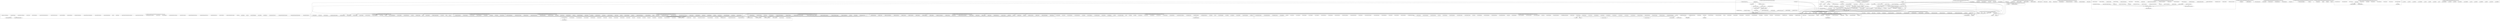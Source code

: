 digraph callgraph {
"ADC_AnalogWatchdogCmd" [];
"ADC_AnalogWatchdogSingleChannelConfig" [];
"ADC_AnalogWatchdogThresholdsConfig" [];
"ADC_AutoInjectedConvCmd" [];
"ADC_BufferCmd" [];
"ADC_ClearFlag" [];
"ADC_ClearITPendingBit" [];
"ADC_Cmd" [];
"ADC_DMACmd" [];
"ADC_DeInit" [];
"ADC_DiscModeChannelCountConfig" [];
"ADC_DiscModeCmd" [];
"ADC_ExternalTrigConvCmd" [];
"ADC_ExternalTrigInjectedConvCmd" [];
"ADC_ExternalTrigInjectedConvConfig" [];
"ADC_GetCalibrationStatus" [];
"ADC_GetConversionValue" [];
"ADC_GetDualModeConversionValue" [];
"ADC_GetFlagStatus" [];
"ADC_GetITStatus" [];
"ADC_GetInjectedConversionValue" [];
"ADC_GetResetCalibrationStatus" [];
"ADC_GetSoftwareStartConvStatus" [];
"ADC_GetSoftwareStartInjectedConvCmdStatus" [];
"ADC_ITConfig" [];
"ADC_Init" [];
"ADC_InjectedChannelConfig" [];
"ADC_InjectedDiscModeCmd" [];
"ADC_InjectedSequencerLengthConfig" [];
"ADC_RegularChannelConfig" [];
"ADC_ResetCalibration" [];
"ADC_SetInjectedOffset" [];
"ADC_SoftwareStartConvCmd" [];
"ADC_SoftwareStartInjectedConvCmd" [];
"ADC_StartCalibration" [];
"ADC_StructInit" [];
"ADC_TempSensorVrefintCmd" [];
"BKP_ClearFlag" [];
"BKP_ClearITPendingBit" [];
"BKP_DeInit" [];
"BKP_GetFlagStatus" [];
"BKP_GetITStatus" [];
"BKP_ITConfig" [];
"BKP_RTCOutputConfig" [];
"BKP_ReadBackupRegister" [];
"BKP_SetRTCCalibrationValue" [];
"BKP_TamperPinCmd" [];
"BKP_TamperPinLevelConfig" [];
"BKP_WriteBackupRegister" [];
"CAN_CancelTransmit" [];
"CAN_ClearFlag" [];
"CAN_ClearITPendingBit" [];
"CAN_DBGFreeze" [];
"CAN_DeInit" [];
"CAN_FIFORelease" [];
"CAN_FilterInit" [];
"CAN_GetFlagStatus" [];
"CAN_GetITStatus" [];
"CAN_GetLSBTransmitErrorCounter" [];
"CAN_GetLastErrorCode" [];
"CAN_GetReceiveErrorCounter" [];
"CAN_ITConfig" [];
"CAN_Init" [];
"CAN_MessagePending" [];
"CAN_OperatingModeRequest" [];
"CAN_Receive" [];
"CAN_SlaveStartBank" [];
"CAN_Sleep" [];
"CAN_StructInit" [];
"CAN_TTComModeCmd" [];
"CAN_Transmit" [];
"CAN_TransmitStatus" [];
"CAN_WakeUp" [];
"CRC_CalcBlockCRC" [];
"CRC_CalcCRC" [];
"CRC_GetCRC" [];
"CRC_GetIDRegister" [];
"CRC_ResetDR" [];
"CRC_SetIDRegister" [];
"Color_Interpolate" [];
"DBGMCU_Config" [];
"DBGMCU_GetCHIPID" [];
"DBGMCU_GetDEVID" [];
"DBGMCU_GetREVID" [];
"DMA_ClearFlag" [];
"DMA_ClearITPendingBit" [];
"DMA_Cmd" [];
"DMA_DeInit" [];
"DMA_GetCurrDataCounter" [];
"DMA_GetFlagStatus" [];
"DMA_GetITStatus" [];
"DMA_ITConfig" [];
"DMA_Init" [];
"DMA_SetCurrDataCounter" [];
"DMA_StructInit" [];
"Delay_Init" [];
"Delay_Ms" [];
"Delay_Us" [];
"DrawGradientBackground" [];
"DrawHeart" [];
"DrawScenery" [];
"DrawSportsCarFullScreen" [];
"DrawStar" [];
"DrawStarfield" [];
"Draw_Gradient" [];
"Draw_Solid_Heart" [];
"EXTI_ClearFlag" [];
"EXTI_ClearITPendingBit" [];
"EXTI_DeInit" [];
"EXTI_GenerateSWInterrupt" [];
"EXTI_GetFlagStatus" [];
"EXTI_GetITStatus" [];
"EXTI_Init" [];
"EXTI_StructInit" [];
"FLASH_Access_Clock_Cfg" [];
"FLASH_ClearFlag" [];
"FLASH_EnableWriteProtection" [];
"FLASH_Enhance_Mode" [];
"FLASH_EraseAllBank1Pages" [];
"FLASH_EraseAllPages" [];
"FLASH_EraseBlock_32K_Fast" [];
"FLASH_EraseOptionBytes" [];
"FLASH_ErasePage" [];
"FLASH_ErasePage_Fast" [];
"FLASH_GetBank1Status" [];
"FLASH_GetFlagStatus" [];
"FLASH_GetMACAddress" [];
"FLASH_GetReadOutProtectionStatus" [];
"FLASH_GetStatus" [];
"FLASH_GetUserOptionByte" [];
"FLASH_GetWriteProtectionOptionByte" [];
"FLASH_ITConfig" [];
"FLASH_Lock" [];
"FLASH_LockBank1" [];
"FLASH_Lock_Fast" [];
"FLASH_ProgramHalfWord" [];
"FLASH_ProgramOptionByteData" [];
"FLASH_ProgramPage_Fast" [];
"FLASH_ProgramWord" [];
"FLASH_ROM_ERASE" [];
"FLASH_ROM_WRITE" [];
"FLASH_ReadOutProtection" [];
"FLASH_Unlock" [];
"FLASH_UnlockBank1" [];
"FLASH_Unlock_Fast" [];
"FLASH_UserOptionByteConfig" [];
"FLASH_WaitForLastBank1Operation" [];
"FLASH_WaitForLastOperation" [];
"FLASH_readWrite" [];
"GPIO_AFIODeInit" [];
"GPIO_DeInit" [];
"GPIO_ETH_MediaInterfaceConfig" [];
"GPIO_EXTILineConfig" [];
"GPIO_EventOutputCmd" [];
"GPIO_EventOutputConfig" [];
"GPIO_IPD_Unused" [];
"GPIO_Init" [];
"GPIO_PinLockConfig" [];
"GPIO_PinRemapConfig" [];
"GPIO_ReadInputData" [];
"GPIO_ReadInputDataBit" [];
"GPIO_ReadOutputData" [];
"GPIO_ReadOutputDataBit" [];
"GPIO_ResetBits" [];
"GPIO_SetBits" [];
"GPIO_StructInit" [];
"GPIO_Write" [];
"GPIO_WriteBit" [];
"GetStarColor" [];
"Get_CalibrationValue" [];
"HardFault_Handler" [];
"I2C_ARPCmd" [];
"I2C_AcknowledgeConfig" [];
"I2C_CalculatePEC" [];
"I2C_CheckEvent" [];
"I2C_ClearFlag" [];
"I2C_ClearITPendingBit" [];
"I2C_Cmd" [];
"I2C_DMACmd" [];
"I2C_DMALastTransferCmd" [];
"I2C_DeInit" [];
"I2C_DualAddressCmd" [];
"I2C_FastModeDutyCycleConfig" [];
"I2C_GeneralCallCmd" [];
"I2C_GenerateSTART" [];
"I2C_GenerateSTOP" [];
"I2C_GetFlagStatus" [];
"I2C_GetITStatus" [];
"I2C_GetLastEvent" [];
"I2C_GetPEC" [];
"I2C_ITConfig" [];
"I2C_Init" [];
"I2C_NACKPositionConfig" [];
"I2C_OwnAddress2Config" [];
"I2C_PECPositionConfig" [];
"I2C_ReadRegister" [];
"I2C_ReceiveData" [];
"I2C_SMBusAlertConfig" [];
"I2C_Send7bitAddress" [];
"I2C_SendData" [];
"I2C_SoftwareResetCmd" [];
"I2C_StretchClockCmd" [];
"I2C_StructInit" [];
"I2C_TransmitPEC" [];
"I2S_Cmd" [];
"I2S_Init" [];
"I2S_StructInit" [];
"IWDG_Enable" [];
"IWDG_GetFlagStatus" [];
"IWDG_ReloadCounter" [];
"IWDG_SetPrescaler" [];
"IWDG_SetReload" [];
"IWDG_WriteAccessCmd" [];
"LCD_1IN47_Clear" [];
"LCD_1IN47_Display" [];
"LCD_1IN47_DisplayWindows" [];
"LCD_1IN47_DrawPoint" [];
"LCD_1IN47_Init" [];
"LCD_1IN47_SendCommand" [];
"LCD_1IN47_SendData_16Bit" [];
"LCD_1IN47_SendData_8Bit" [];
"LCD_1IN47_SetWindows" [];
"LCD_Clear" [];
"LCD_DrawBitmap" [];
"LCD_DrawBitmapScaled" [];
"LCD_DrawCircle" [];
"LCD_DrawLine" [];
"LCD_DrawPixel" [];
"LCD_DrawPoint" [];
"LCD_DrawRect" [];
"LCD_Fill" [];
"LCD_FillRect" [];
"LCD_GPIOInit" [];
"LCD_Init" [];
"LCD_RESET" [];
"LCD_SetWindow" [];
"LCD_SetWindows" [];
"LCD_WR_DATA" [];
"LCD_WR_REG" [];
"LCD_direction" [];
"LCD_direction.part.1" [];
"LCD_drawImageWithSize" [];
"Lcd_WriteData_16Bit" [];
"NMI_Handler" [];
"NVIC_Init" [];
"NVIC_PriorityGroupConfig" [];
"OPA_Cmd" [];
"OPA_DeInit" [];
"OPA_Init" [];
"OPA_StructInit" [];
"PWR_BackupAccessCmd" [];
"PWR_ClearFlag" [];
"PWR_DeInit" [];
"PWR_EnterSTANDBYMode" [];
"PWR_EnterSTANDBYMode_RAM" [];
"PWR_EnterSTANDBYMode_RAM_LV" [];
"PWR_EnterSTANDBYMode_RAM_LV_VBAT_EN" [];
"PWR_EnterSTANDBYMode_RAM_VBAT_EN" [];
"PWR_EnterSTOPMode" [];
"PWR_EnterSTOPMode_RAM_LV" [];
"PWR_GetFlagStatus" [];
"PWR_PVDCmd" [];
"PWR_PVDLevelConfig" [];
"PWR_WakeUpPinCmd" [];
"RCC_ADCCLKADJcmd" [];
"RCC_ADCCLKConfig" [];
"RCC_AHBPeriphClockCmd" [];
"RCC_APB1PeriphClockCmd" [];
"RCC_APB1PeriphResetCmd" [];
"RCC_APB2PeriphClockCmd" [];
"RCC_APB2PeriphResetCmd" [];
"RCC_AdjustHSICalibrationValue" [];
"RCC_BackupResetCmd" [];
"RCC_ClearFlag" [];
"RCC_ClearITPendingBit" [];
"RCC_ClockSecuritySystemCmd" [];
"RCC_DeInit" [];
"RCC_ETHDIVConfig" [];
"RCC_GetClocksFreq" [];
"RCC_GetFlagStatus" [];
"RCC_GetITStatus" [];
"RCC_GetSYSCLKSource" [];
"RCC_HCLKConfig" [];
"RCC_HSEConfig" [];
"RCC_HSICmd" [];
"RCC_ITConfig" [];
"RCC_LSEConfig" [];
"RCC_LSICmd" [];
"RCC_MCOConfig" [];
"RCC_PCLK1Config" [];
"RCC_PCLK2Config" [];
"RCC_PLLCmd" [];
"RCC_PLLConfig" [];
"RCC_RTCCLKCmd" [];
"RCC_RTCCLKConfig" [];
"RCC_SYSCLKConfig" [];
"RCC_USB5PRE_JUDGE" [];
"RCC_USBCLKConfig" [];
"RCC_WaitForHSEStartUp" [];
"ROM_ERASE" [];
"RTC_ClearFlag" [];
"RTC_ClearITPendingBit" [];
"RTC_EnterConfigMode" [];
"RTC_ExitConfigMode" [];
"RTC_GetCounter" [];
"RTC_GetDivider" [];
"RTC_GetFlagStatus" [];
"RTC_GetITStatus" [];
"RTC_ITConfig" [];
"RTC_SetAlarm" [];
"RTC_SetCounter" [];
"RTC_SetPrescaler" [];
"RTC_WaitForLastTask" [];
"RTC_WaitForSynchro" [];
"SDI_Printf_Enable" [];
"SPI1_Init" [];
"SPI1_Read_DMA" [];
"SPI1_Read_DMA_Init" [];
"SPI1_Write" [];
"SPI2_DMA_Init" [];
"SPI2_Init" [];
"SPI2_Write" [];
"SPI2_Write_DMA" [];
"SPI_BiDirectionalLineConfig" [];
"SPI_CalculateCRC" [];
"SPI_Cmd" [];
"SPI_DataSizeConfig" [];
"SPI_FLASH_Init" [];
"SPI_FLASH_Write_Disable" [];
"SPI_FLASH_Write_Enable" [];
"SPI_FLASH_Write_SR" [];
"SPI_Flash_Erase_Chip" [];
"SPI_Flash_Erase_Sector" [];
"SPI_Flash_PowerDown" [];
"SPI_Flash_Read" [];
"SPI_Flash_ReadID" [];
"SPI_Flash_ReadJedecDeviceID" [];
"SPI_Flash_ReadSR" [];
"SPI_Flash_Read_dma_end" [];
"SPI_Flash_Read_dma_start" [];
"SPI_Flash_WAKEUP" [];
"SPI_Flash_Wait_Busy" [];
"SPI_Flash_Write" [];
"SPI_Flash_Write_NoCheck" [];
"SPI_Flash_Write_Page" [];
"SPI_GetCRC" [];
"SPI_GetCRCPolynomial" [];
"SPI_I2S_ClearFlag" [];
"SPI_I2S_ClearITPendingBit" [];
"SPI_I2S_DMACmd" [];
"SPI_I2S_DeInit" [];
"SPI_I2S_GetFlagStatus" [];
"SPI_I2S_GetITStatus" [];
"SPI_I2S_ITConfig" [];
"SPI_I2S_ReceiveData" [];
"SPI_I2S_SendData" [];
"SPI_Init" [];
"SPI_NSSInternalSoftwareConfig" [];
"SPI_SSOutputCmd" [];
"SPI_StructInit" [];
"SPI_TransmitCRC" [];
"Set_Draw_Window" [];
"Stars_Init" [];
"Stars_Update" [];
"SystemCoreClockUpdate" [];
"SystemInit" [];
"TI1_Config" [];
"TI2_Config" [];
"TIM_ARRPreloadConfig" [];
"TIM_BDTRConfig" [];
"TIM_BDTRStructInit" [];
"TIM_CCPreloadControl" [];
"TIM_CCxCmd" [];
"TIM_CCxNCmd" [];
"TIM_ClearFlag" [];
"TIM_ClearITPendingBit" [];
"TIM_ClearOC1Ref" [];
"TIM_ClearOC2Ref" [];
"TIM_ClearOC3Ref" [];
"TIM_ClearOC4Ref" [];
"TIM_Cmd" [];
"TIM_CounterModeConfig" [];
"TIM_CtrlPWMOutputs" [];
"TIM_DMACmd" [];
"TIM_DMAConfig" [];
"TIM_DeInit" [];
"TIM_ETRClockMode1Config" [];
"TIM_ETRClockMode2Config" [];
"TIM_ETRConfig" [];
"TIM_EncoderInterfaceConfig" [];
"TIM_ForcedOC1Config" [];
"TIM_ForcedOC2Config" [];
"TIM_ForcedOC3Config" [];
"TIM_ForcedOC4Config" [];
"TIM_GenerateEvent" [];
"TIM_GetCapture1" [];
"TIM_GetCapture2" [];
"TIM_GetCapture3" [];
"TIM_GetCapture4" [];
"TIM_GetCounter" [];
"TIM_GetFlagStatus" [];
"TIM_GetITStatus" [];
"TIM_GetPrescaler" [];
"TIM_ICInit" [];
"TIM_ICStructInit" [];
"TIM_ITConfig" [];
"TIM_ITRxExternalClockConfig" [];
"TIM_InternalClockConfig" [];
"TIM_OC1FastConfig" [];
"TIM_OC1Init" [];
"TIM_OC1NPolarityConfig" [];
"TIM_OC1PolarityConfig" [];
"TIM_OC1PreloadConfig" [];
"TIM_OC2FastConfig" [];
"TIM_OC2Init" [];
"TIM_OC2NPolarityConfig" [];
"TIM_OC2PolarityConfig" [];
"TIM_OC2PreloadConfig" [];
"TIM_OC3FastConfig" [];
"TIM_OC3Init" [];
"TIM_OC3NPolarityConfig" [];
"TIM_OC3PolarityConfig" [];
"TIM_OC3PreloadConfig" [];
"TIM_OC4FastConfig" [];
"TIM_OC4Init" [];
"TIM_OC4PolarityConfig" [];
"TIM_OC4PreloadConfig" [];
"TIM_OCStructInit" [];
"TIM_PWMIConfig" [];
"TIM_PrescalerConfig" [];
"TIM_SelectCCDMA" [];
"TIM_SelectCOM" [];
"TIM_SelectHallSensor" [];
"TIM_SelectInputTrigger" [];
"TIM_SelectMasterSlaveMode" [];
"TIM_SelectOCxM" [];
"TIM_SelectOnePulseMode" [];
"TIM_SelectOutputTrigger" [];
"TIM_SelectSlaveMode" [];
"TIM_SetAutoreload" [];
"TIM_SetClockDivision" [];
"TIM_SetCompare1" [];
"TIM_SetCompare2" [];
"TIM_SetCompare3" [];
"TIM_SetCompare4" [];
"TIM_SetCounter" [];
"TIM_SetIC1Prescaler" [];
"TIM_SetIC2Prescaler" [];
"TIM_SetIC3Prescaler" [];
"TIM_SetIC4Prescaler" [];
"TIM_TIxExternalClockConfig" [];
"TIM_TimeBaseInit" [];
"TIM_TimeBaseStructInit" [];
"TIM_UpdateDisableConfig" [];
"TIM_UpdateRequestConfig" [];
"TempSensor_Volt_To_Temper" [];
"Test_SolidColor" [];
"USART_ClearFlag" [];
"USART_ClearITPendingBit" [];
"USART_ClockInit" [];
"USART_ClockStructInit" [];
"USART_Cmd" [];
"USART_DMACmd" [];
"USART_DeInit" [];
"USART_GetFlagStatus" [];
"USART_GetITStatus" [];
"USART_HalfDuplexCmd" [];
"USART_ITConfig" [];
"USART_Init" [];
"USART_IrDACmd" [];
"USART_IrDAConfig" [];
"USART_LINBreakDetectLengthConfig" [];
"USART_LINCmd" [];
"USART_Printf_Init" [];
"USART_ReceiveData" [];
"USART_ReceiverWakeUpCmd" [];
"USART_SendBreak" [];
"USART_SendData" [];
"USART_SetAddress" [];
"USART_SetGuardTime" [];
"USART_SetPrescaler" [];
"USART_SmartCardCmd" [];
"USART_SmartCardNACKCmd" [];
"USART_StructInit" [];
"USART_WakeUpConfig" [];
"WWDG_ClearFlag" [];
"WWDG_DeInit" [];
"WWDG_Enable" [];
"WWDG_EnableIT" [];
"WWDG_GetFlagStatus" [];
"WWDG_SetCounter" [];
"WWDG_SetPrescaler" [];
"WWDG_SetWindowValue" [];
"Write" [];
"Write_Color" [];
"Write_Command" [];
"Write_Data" [];
"__get_DEBUG_CR" [];
"__get_MARCHID" [];
"__get_MCAUSE" [];
"__get_MEPC" [];
"__get_MHARTID" [];
"__get_MIMPID" [];
"__get_MISA" [];
"__get_MSCRATCH" [];
"__get_MSTATUS" [];
"__get_MTVAL" [];
"__get_MTVEC" [];
"__get_MVENDORID" [];
"__get_SP" [];
"__set_DEBUG_CR" [];
"__set_MCAUSE" [];
"__set_MEPC" [];
"__set_MISA" [];
"__set_MSCRATCH" [];
"__set_MSTATUS" [];
"__set_MTVAL" [];
"__set_MTVEC" [];
"_sbrk" [];
"_write" [];
"main" [];
"my_pow_basic" [];
"ADC_DeInit" -> "RCC_APB2PeriphResetCmd" [style=solid];
"BKP_DeInit" -> "RCC_BackupResetCmd" [style=solid];
"CAN_DeInit" -> "RCC_APB1PeriphResetCmd" [style=solid];
"DMA_GetITStatus" -> "DMA_GetFlagStatus" [style=solid];
"DrawGradientBackground" -> "LCD_Fill" [style=solid];
"DrawHeart" -> "Delay_Ms" [style=solid];
"DrawHeart" -> "LCD_1IN47_Clear" [style=solid];
"DrawHeart" -> "LCD_1IN47_DrawPoint" [style=solid];
"DrawScenery" -> "LCD_DrawCircle" [style=solid];
"DrawScenery" -> "LCD_DrawLine" [style=solid];
"DrawScenery" -> "LCD_Fill" [style=solid];
"DrawSportsCarFullScreen" -> "LCD_DrawBitmapScaled" [style=solid];
"DrawSportsCarFullScreen" -> "LCD_Fill" [style=solid];
"DrawStar" -> "GetStarColor" [style=solid];
"DrawStar" -> "LCD_DrawPixel" [style=solid];
"DrawStarfield" -> "Delay_Ms" [style=solid];
"DrawStarfield" -> "DrawGradientBackground" [style=solid];
"DrawStarfield" -> "DrawStar" [style=solid];
"DrawStarfield" -> "Stars_Init" [style=solid];
"DrawStarfield" -> "Stars_Update" [style=solid];
"Draw_Gradient" -> "Color_Interpolate" [style=solid];
"Draw_Gradient" -> "LCD_SetWindows" [style=solid];
"Draw_Gradient" -> "LCD_WR_DATA" [style=solid];
"Draw_Solid_Heart" -> "Color_Interpolate" [style=solid];
"Draw_Solid_Heart" -> "LCD_1IN47_SendData_16Bit" [style=solid];
"Draw_Solid_Heart" -> "LCD_1IN47_SetWindows" [style=solid];
"FLASH_EnableWriteProtection" -> "FLASH_WaitForLastOperation" [style=solid];
"FLASH_EraseAllBank1Pages" -> "FLASH_EraseAllPages" [style=solid];
"FLASH_EraseAllPages" -> "FLASH_WaitForLastOperation" [style=solid];
"FLASH_EraseOptionBytes" -> "FLASH_GetReadOutProtectionStatus" [style=solid];
"FLASH_EraseOptionBytes" -> "FLASH_WaitForLastOperation" [style=solid];
"FLASH_ErasePage" -> "FLASH_WaitForLastOperation" [style=solid];
"FLASH_LockBank1" -> "FLASH_Lock" [style=solid];
"FLASH_ProgramHalfWord" -> "FLASH_WaitForLastOperation" [style=solid];
"FLASH_ProgramOptionByteData" -> "FLASH_WaitForLastOperation" [style=solid];
"FLASH_ProgramWord" -> "FLASH_WaitForLastOperation" [style=solid];
"FLASH_ROM_ERASE" -> "ROM_ERASE" [style=solid];
"FLASH_ReadOutProtection" -> "FLASH_WaitForLastOperation" [style=solid];
"FLASH_UnlockBank1" -> "FLASH_Unlock" [style=solid];
"FLASH_UserOptionByteConfig" -> "FLASH_WaitForLastOperation" [style=solid];
"FLASH_WaitForLastBank1Operation" -> "FLASH_WaitForLastOperation" [style=solid];
"FLASH_WaitForLastOperation" -> "FLASH_GetBank1Status" [style=solid];
"FLASH_readWrite" -> "SPI_I2S_GetFlagStatus" [style=solid];
"FLASH_readWrite" -> "SPI_I2S_ReceiveData" [style=solid];
"FLASH_readWrite" -> "SPI_I2S_SendData" [style=solid];
"GPIO_AFIODeInit" -> "RCC_APB2PeriphResetCmd" [style=solid];
"GPIO_DeInit" -> "RCC_APB2PeriphResetCmd" [style=solid];
"GPIO_IPD_Unused" -> "GPIO_Init" [style=solid];
"GPIO_IPD_Unused" -> "GPIO_PinRemapConfig" [style=solid];
"GPIO_IPD_Unused" -> "RCC_APB2PeriphClockCmd" [style=solid];
"Get_CalibrationValue" -> "ADC_GetCalibrationStatus" [style=solid];
"Get_CalibrationValue" -> "ADC_GetResetCalibrationStatus" [style=solid];
"I2C_DeInit" -> "RCC_APB1PeriphResetCmd" [style=solid];
"I2C_Init" -> "RCC_GetClocksFreq" [style=solid];
"I2C_PECPositionConfig" -> "I2C_NACKPositionConfig" [style=solid];
"I2S_Init" -> "RCC_GetClocksFreq" [style=solid];
"LCD_1IN47_Clear" -> "LCD_1IN47_SetWindows" [style=solid];
"LCD_1IN47_Clear" -> "SPI1_Write" [style=solid];
"LCD_1IN47_Display" -> "LCD_1IN47_SetWindows" [style=solid];
"LCD_1IN47_Display" -> "SPI1_Write" [style=solid];
"LCD_1IN47_DisplayWindows" -> "LCD_1IN47_SetWindows" [style=solid];
"LCD_1IN47_DisplayWindows" -> "SPI1_Write" [style=solid];
"LCD_1IN47_DrawPoint" -> "LCD_1IN47_SendData_16Bit" [style=solid];
"LCD_1IN47_DrawPoint" -> "LCD_1IN47_SetWindows" [style=solid];
"LCD_1IN47_Init" -> "Delay_Ms" [style=solid];
"LCD_1IN47_Init" -> "LCD_1IN47_SendCommand" [style=solid];
"LCD_1IN47_Init" -> "LCD_1IN47_SendData_8Bit" [style=solid];
"LCD_1IN47_Init" -> "LCD_GPIOInit" [style=solid];
"LCD_1IN47_Init" -> "SPI1_Init" [style=solid];
"LCD_1IN47_SendCommand" -> "SPI1_Write" [style=solid];
"LCD_1IN47_SendData_16Bit" -> "SPI1_Write" [style=solid];
"LCD_1IN47_SendData_8Bit" -> "SPI1_Write" [style=solid];
"LCD_1IN47_SetWindows" -> "LCD_1IN47_SendCommand" [style=solid];
"LCD_1IN47_SetWindows" -> "LCD_1IN47_SendData_8Bit" [style=solid];
"LCD_Clear" -> "LCD_SetWindows" [style=solid];
"LCD_Clear" -> "Lcd_WriteData_16Bit" [style=solid];
"LCD_DrawBitmap" -> "LCD_DrawPoint" [style=solid];
"LCD_DrawBitmapScaled" -> "LCD_DrawPoint" [style=solid];
"LCD_DrawCircle" -> "LCD_DrawPoint" [style=solid];
"LCD_DrawLine" -> "LCD_DrawPoint" [style=solid];
"LCD_DrawPixel" -> "LCD_SetWindows" [style=solid];
"LCD_DrawPixel" -> "LCD_WR_DATA" [style=solid];
"LCD_DrawPoint" -> "LCD_SetWindows" [style=solid];
"LCD_DrawPoint" -> "LCD_WR_DATA" [style=solid];
"LCD_DrawRect" -> "LCD_DrawLine" [style=solid];
"LCD_Fill" -> "LCD_SetWindows" [style=solid];
"LCD_Fill" -> "LCD_WR_DATA" [style=solid];
"LCD_FillRect" -> "LCD_Fill" [style=solid];
"LCD_GPIOInit" -> "GPIO_Init" [style=solid];
"LCD_GPIOInit" -> "RCC_APB2PeriphClockCmd" [style=solid];
"LCD_Init" -> "Delay_Ms" [style=solid];
"LCD_Init" -> "LCD_GPIOInit" [style=solid];
"LCD_Init" -> "LCD_RESET" [style=solid];
"LCD_Init" -> "LCD_WR_DATA" [style=solid];
"LCD_Init" -> "LCD_WR_REG" [style=solid];
"LCD_Init" -> "LCD_direction.part.1" [style=solid];
"LCD_Init" -> "SPI1_Init" [style=solid];
"LCD_RESET" -> "Delay_Ms" [style=solid];
"LCD_SetWindow" -> "LCD_SetWindows" [style=solid];
"LCD_SetWindows" -> "LCD_WR_DATA" [style=solid];
"LCD_SetWindows" -> "LCD_WR_REG" [style=solid];
"LCD_WR_DATA" -> "SPI1_Write" [style=solid];
"LCD_WR_REG" -> "SPI1_Write" [style=solid];
"LCD_direction" -> "LCD_WR_DATA" [style=solid];
"LCD_direction" -> "LCD_WR_REG" [style=solid];
"LCD_direction" -> "LCD_direction.part.1" [style=solid];
"LCD_direction.part.1" -> "LCD_WR_DATA" [style=solid];
"LCD_direction.part.1" -> "LCD_WR_REG" [style=solid];
"LCD_drawImageWithSize" -> "LCD_WR_DATA" [style=solid];
"LCD_drawImageWithSize" -> "LCD_WR_REG" [style=solid];
"LCD_drawImageWithSize" -> "SPI1_Read_DMA" [style=solid];
"LCD_drawImageWithSize" -> "SPI2_Write_DMA" [style=solid];
"LCD_drawImageWithSize" -> "SPI_Flash_Read_dma_end" [style=solid];
"LCD_drawImageWithSize" -> "SPI_Flash_Read_dma_start" [style=solid];
"LCD_drawImageWithSize" -> "SPI_I2S_GetFlagStatus" [style=solid];
"Lcd_WriteData_16Bit" -> "Delay_Ms" [style=solid];
"Lcd_WriteData_16Bit" -> "SPI1_Write" [style=solid];
"PWR_DeInit" -> "RCC_APB1PeriphResetCmd" [style=solid];
"RCC_WaitForHSEStartUp" -> "RCC_GetFlagStatus" [style=solid];
"RTC_ClearITPendingBit" -> "RTC_ClearFlag" [style=solid];
"RTC_SetAlarm" -> "RTC_EnterConfigMode" [style=solid];
"RTC_SetAlarm" -> "RTC_ExitConfigMode" [style=solid];
"RTC_SetCounter" -> "RTC_EnterConfigMode" [style=solid];
"RTC_SetCounter" -> "RTC_ExitConfigMode" [style=solid];
"RTC_SetPrescaler" -> "RTC_EnterConfigMode" [style=solid];
"RTC_SetPrescaler" -> "RTC_ExitConfigMode" [style=solid];
"SDI_Printf_Enable" -> "Delay_Init" [style=solid];
"SDI_Printf_Enable" -> "Delay_Ms" [style=solid];
"SPI1_Init" -> "GPIO_Init" [style=solid];
"SPI1_Init" -> "RCC_APB2PeriphClockCmd" [style=solid];
"SPI1_Init" -> "SPI_Cmd" [style=solid];
"SPI1_Init" -> "SPI_Init" [style=solid];
"SPI1_Read_DMA" -> "DMA_ClearFlag" [style=solid];
"SPI1_Read_DMA" -> "DMA_Cmd" [style=solid];
"SPI1_Read_DMA" -> "SPI_I2S_GetFlagStatus" [style=solid];
"SPI1_Read_DMA_Init" -> "DMA_DeInit" [style=solid];
"SPI1_Read_DMA_Init" -> "DMA_Init" [style=solid];
"SPI1_Read_DMA_Init" -> "RCC_AHBPeriphClockCmd" [style=solid];
"SPI1_Write" -> "SPI_I2S_GetFlagStatus" [style=solid];
"SPI1_Write" -> "SPI_I2S_SendData" [style=solid];
"SPI2_DMA_Init" -> "DMA_DeInit" [style=solid];
"SPI2_DMA_Init" -> "DMA_Init" [style=solid];
"SPI2_DMA_Init" -> "RCC_AHBPeriphClockCmd" [style=solid];
"SPI2_DMA_Init" -> "SPI_I2S_DMACmd" [style=solid];
"SPI2_Init" -> "GPIO_Init" [style=solid];
"SPI2_Init" -> "RCC_APB1PeriphClockCmd" [style=solid];
"SPI2_Init" -> "RCC_APB2PeriphClockCmd" [style=solid];
"SPI2_Init" -> "SPI_Cmd" [style=solid];
"SPI2_Init" -> "SPI_Init" [style=solid];
"SPI2_Write" -> "SPI_I2S_GetFlagStatus" [style=solid];
"SPI2_Write" -> "SPI_I2S_SendData" [style=solid];
"SPI2_Write_DMA" -> "DMA_ClearFlag" [style=solid];
"SPI2_Write_DMA" -> "DMA_Cmd" [style=solid];
"SPI2_Write_DMA" -> "SPI_I2S_GetFlagStatus" [style=solid];
"SPI_FLASH_Init" -> "GPIO_Init" [style=solid];
"SPI_FLASH_Init" -> "RCC_APB2PeriphClockCmd" [style=solid];
"SPI_FLASH_Init" -> "SPI1_Init" [style=solid];
"SPI_FLASH_Init" -> "SPI1_Read_DMA_Init" [style=solid];
"SPI_FLASH_Write_Disable" -> "FLASH_readWrite" [style=solid];
"SPI_FLASH_Write_Enable" -> "FLASH_readWrite" [style=solid];
"SPI_FLASH_Write_SR" -> "FLASH_readWrite" [style=solid];
"SPI_Flash_Erase_Chip" -> "FLASH_readWrite" [style=solid];
"SPI_Flash_Erase_Chip" -> "SPI_FLASH_Write_Enable" [style=solid];
"SPI_Flash_Erase_Chip" -> "SPI_Flash_Wait_Busy" [style=solid];
"SPI_Flash_Erase_Sector" -> "FLASH_readWrite" [style=solid];
"SPI_Flash_Erase_Sector" -> "SPI_FLASH_Write_Enable" [style=solid];
"SPI_Flash_Erase_Sector" -> "SPI_Flash_Wait_Busy" [style=solid];
"SPI_Flash_PowerDown" -> "Delay_Us" [style=solid];
"SPI_Flash_PowerDown" -> "FLASH_readWrite" [style=solid];
"SPI_Flash_Read" -> "FLASH_readWrite" [style=solid];
"SPI_Flash_ReadID" -> "FLASH_readWrite" [style=solid];
"SPI_Flash_ReadJedecDeviceID" -> "FLASH_readWrite" [style=solid];
"SPI_Flash_ReadSR" -> "FLASH_readWrite" [style=solid];
"SPI_Flash_Read_dma_end" -> "SPI_I2S_DMACmd" [style=solid];
"SPI_Flash_Read_dma_start" -> "FLASH_readWrite" [style=solid];
"SPI_Flash_Read_dma_start" -> "SPI_I2S_DMACmd" [style=solid];
"SPI_Flash_WAKEUP" -> "Delay_Us" [style=solid];
"SPI_Flash_WAKEUP" -> "FLASH_readWrite" [style=solid];
"SPI_Flash_Wait_Busy" -> "SPI_Flash_ReadSR" [style=solid];
"SPI_Flash_Write" -> "SPI_Flash_Erase_Sector" [style=solid];
"SPI_Flash_Write" -> "SPI_Flash_Read" [style=solid];
"SPI_Flash_Write" -> "SPI_Flash_Write_NoCheck" [style=solid];
"SPI_Flash_Write_NoCheck" -> "SPI_Flash_Write_Page" [style=solid];
"SPI_Flash_Write_Page" -> "FLASH_readWrite" [style=solid];
"SPI_Flash_Write_Page" -> "SPI_FLASH_Write_Enable" [style=solid];
"SPI_Flash_Write_Page" -> "SPI_Flash_Wait_Busy" [style=solid];
"SPI_I2S_DeInit" -> "RCC_APB1PeriphResetCmd" [style=solid];
"SPI_I2S_DeInit" -> "RCC_APB2PeriphResetCmd" [style=solid];
"Set_Draw_Window" -> "LCD_SetWindows" [style=solid];
"TIM_DMACmd" -> "TIM_ITConfig" [style=solid];
"TIM_DeInit" -> "RCC_APB1PeriphResetCmd" [style=solid];
"TIM_DeInit" -> "RCC_APB2PeriphResetCmd" [style=solid];
"TIM_ETRClockMode1Config" -> "TIM_ETRConfig" [style=solid];
"TIM_ETRClockMode2Config" -> "TIM_ETRConfig" [style=solid];
"TIM_ICInit" -> "TI1_Config" [style=solid];
"TIM_ICInit" -> "TI2_Config" [style=solid];
"TIM_ICInit" -> "TIM_SetIC1Prescaler" [style=solid];
"TIM_ICInit" -> "TIM_SetIC2Prescaler" [style=solid];
"TIM_ICInit" -> "TIM_SetIC3Prescaler" [style=solid];
"TIM_ICInit" -> "TIM_SetIC4Prescaler" [style=solid];
"TIM_PWMIConfig" -> "TI1_Config" [style=solid];
"TIM_PWMIConfig" -> "TI2_Config" [style=solid];
"TIM_PWMIConfig" -> "TIM_SetIC1Prescaler" [style=solid];
"TIM_PWMIConfig" -> "TIM_SetIC2Prescaler" [style=solid];
"TIM_TIxExternalClockConfig" -> "TI1_Config" [style=solid];
"TIM_TIxExternalClockConfig" -> "TI2_Config" [style=solid];
"Test_SolidColor" -> "LCD_SetWindows" [style=solid];
"Test_SolidColor" -> "LCD_WR_DATA" [style=solid];
"USART_DeInit" -> "RCC_APB1PeriphResetCmd" [style=solid];
"USART_DeInit" -> "RCC_APB2PeriphResetCmd" [style=solid];
"USART_Init" -> "RCC_GetClocksFreq" [style=solid];
"USART_Printf_Init" -> "GPIO_Init" [style=solid];
"USART_Printf_Init" -> "RCC_APB2PeriphClockCmd" [style=solid];
"USART_Printf_Init" -> "USART_Cmd" [style=solid];
"USART_Printf_Init" -> "USART_Init" [style=solid];
"WWDG_DeInit" -> "RCC_APB1PeriphResetCmd" [style=solid];
"Write" -> "LCD_WR_DATA" [style=solid];
"Write" -> "LCD_WR_REG" [style=solid];
"Write_Color" -> "LCD_WR_DATA" [style=solid];
"Write_Command" -> "LCD_WR_REG" [style=solid];
"Write_Data" -> "LCD_WR_DATA" [style=solid];
"_write" -> "USART_GetFlagStatus" [style=solid];
"_write" -> "USART_SendData" [style=solid];
"main" -> "Delay_Init" [style=solid];
"main" -> "Draw_Solid_Heart" [style=solid];
"main" -> "LCD_1IN47_Clear" [style=solid];
"main" -> "LCD_1IN47_Init" [style=solid];
"main" -> "SystemCoreClockUpdate" [style=solid];
"main" -> "USART_Printf_Init" [style=solid];
subgraph "cluster_c:\Users\DELL\Downloads\CH32V20xEVT\EVT\EXAM\SPI\SPI_LCD\obj/Core/core_riscv.c" {
label="c:\Users\DELL\Downloads\CH32V20xEVT\EVT\EXAM\SPI\SPI_LCD\obj/Core/core_riscv.c"
"__get_MARCHID";
"__get_MCAUSE";
"__get_MEPC";
"__get_MHARTID";
"__get_MIMPID";
"__get_MISA";
"__get_MSCRATCH";
"__get_MSTATUS";
"__get_MTVAL";
"__get_MTVEC";
"__get_MVENDORID";
"__get_SP";
"__set_MCAUSE";
"__set_MEPC";
"__set_MISA";
"__set_MSCRATCH";
"__set_MSTATUS";
"__set_MTVAL";
"__set_MTVEC";
}
subgraph "cluster_c:\Users\DELL\Downloads\CH32V20xEVT\EVT\EXAM\SPI\SPI_LCD\obj/Debug/debug.c" {
label="c:\Users\DELL\Downloads\CH32V20xEVT\EVT\EXAM\SPI\SPI_LCD\obj/Debug/debug.c"
"Delay_Init";
"Delay_Ms";
"Delay_Us";
"SDI_Printf_Enable";
"USART_Printf_Init";
"_sbrk";
"_write";
}
subgraph "cluster_c:\Users\DELL\Downloads\CH32V20xEVT\EVT\EXAM\SPI\SPI_LCD\obj/LCD/flash.c" {
label="c:\Users\DELL\Downloads\CH32V20xEVT\EVT\EXAM\SPI\SPI_LCD\obj/LCD/flash.c"
"FLASH_readWrite";
"SPI_FLASH_Init";
"SPI_FLASH_Write_Disable";
"SPI_FLASH_Write_Enable";
"SPI_FLASH_Write_SR";
"SPI_Flash_Erase_Chip";
"SPI_Flash_Erase_Sector";
"SPI_Flash_PowerDown";
"SPI_Flash_Read";
"SPI_Flash_ReadID";
"SPI_Flash_ReadJedecDeviceID";
"SPI_Flash_ReadSR";
"SPI_Flash_Read_dma_end";
"SPI_Flash_Read_dma_start";
"SPI_Flash_WAKEUP";
"SPI_Flash_Wait_Busy";
"SPI_Flash_Write";
"SPI_Flash_Write_NoCheck";
"SPI_Flash_Write_Page";
}
subgraph "cluster_c:\Users\DELL\Downloads\CH32V20xEVT\EVT\EXAM\SPI\SPI_LCD\obj/LCD/lcd.c" {
label="c:\Users\DELL\Downloads\CH32V20xEVT\EVT\EXAM\SPI\SPI_LCD\obj/LCD/lcd.c"
"Color_Interpolate";
"DrawGradientBackground";
"DrawHeart";
"DrawScenery";
"DrawSportsCarFullScreen";
"DrawStar";
"DrawStarfield";
"Draw_Gradient";
"Draw_Solid_Heart";
"GetStarColor";
"LCD_1IN47_Clear";
"LCD_1IN47_Display";
"LCD_1IN47_DisplayWindows";
"LCD_1IN47_DrawPoint";
"LCD_1IN47_Init";
"LCD_1IN47_SendCommand";
"LCD_1IN47_SendData_16Bit";
"LCD_1IN47_SendData_8Bit";
"LCD_1IN47_SetWindows";
"LCD_Clear";
"LCD_DrawBitmap";
"LCD_DrawBitmapScaled";
"LCD_DrawCircle";
"LCD_DrawLine";
"LCD_DrawPixel";
"LCD_DrawPoint";
"LCD_DrawRect";
"LCD_Fill";
"LCD_FillRect";
"LCD_GPIOInit";
"LCD_Init";
"LCD_RESET";
"LCD_SetWindow";
"LCD_SetWindows";
"LCD_WR_DATA";
"LCD_WR_REG";
"LCD_direction";
"LCD_direction.part.1";
"LCD_drawImageWithSize";
"Lcd_WriteData_16Bit";
"Set_Draw_Window";
"Stars_Init";
"Stars_Update";
"Test_SolidColor";
"Write";
"Write_Color";
"Write_Command";
"Write_Data";
"my_pow_basic";
}
subgraph "cluster_c:\Users\DELL\Downloads\CH32V20xEVT\EVT\EXAM\SPI\SPI_LCD\obj/LCD/spi.c" {
label="c:\Users\DELL\Downloads\CH32V20xEVT\EVT\EXAM\SPI\SPI_LCD\obj/LCD/spi.c"
"SPI1_Init";
"SPI1_Read_DMA";
"SPI1_Read_DMA_Init";
"SPI1_Write";
"SPI2_DMA_Init";
"SPI2_Init";
"SPI2_Write";
"SPI2_Write_DMA";
}
subgraph "cluster_c:\Users\DELL\Downloads\CH32V20xEVT\EVT\EXAM\SPI\SPI_LCD\obj/Peripheral/src/ch32v20x_adc.c" {
label="c:\Users\DELL\Downloads\CH32V20xEVT\EVT\EXAM\SPI\SPI_LCD\obj/Peripheral/src/ch32v20x_adc.c"
"ADC_AnalogWatchdogCmd";
"ADC_AnalogWatchdogSingleChannelConfig";
"ADC_AnalogWatchdogThresholdsConfig";
"ADC_AutoInjectedConvCmd";
"ADC_BufferCmd";
"ADC_ClearFlag";
"ADC_ClearITPendingBit";
"ADC_Cmd";
"ADC_DMACmd";
"ADC_DeInit";
"ADC_DiscModeChannelCountConfig";
"ADC_DiscModeCmd";
"ADC_ExternalTrigConvCmd";
"ADC_ExternalTrigInjectedConvCmd";
"ADC_ExternalTrigInjectedConvConfig";
"ADC_GetCalibrationStatus";
"ADC_GetConversionValue";
"ADC_GetDualModeConversionValue";
"ADC_GetFlagStatus";
"ADC_GetITStatus";
"ADC_GetInjectedConversionValue";
"ADC_GetResetCalibrationStatus";
"ADC_GetSoftwareStartConvStatus";
"ADC_GetSoftwareStartInjectedConvCmdStatus";
"ADC_ITConfig";
"ADC_Init";
"ADC_InjectedChannelConfig";
"ADC_InjectedDiscModeCmd";
"ADC_InjectedSequencerLengthConfig";
"ADC_RegularChannelConfig";
"ADC_ResetCalibration";
"ADC_SetInjectedOffset";
"ADC_SoftwareStartConvCmd";
"ADC_SoftwareStartInjectedConvCmd";
"ADC_StartCalibration";
"ADC_StructInit";
"ADC_TempSensorVrefintCmd";
"Get_CalibrationValue";
"TempSensor_Volt_To_Temper";
}
subgraph "cluster_c:\Users\DELL\Downloads\CH32V20xEVT\EVT\EXAM\SPI\SPI_LCD\obj/Peripheral/src/ch32v20x_bkp.c" {
label="c:\Users\DELL\Downloads\CH32V20xEVT\EVT\EXAM\SPI\SPI_LCD\obj/Peripheral/src/ch32v20x_bkp.c"
"BKP_ClearFlag";
"BKP_ClearITPendingBit";
"BKP_DeInit";
"BKP_GetFlagStatus";
"BKP_GetITStatus";
"BKP_ITConfig";
"BKP_RTCOutputConfig";
"BKP_ReadBackupRegister";
"BKP_SetRTCCalibrationValue";
"BKP_TamperPinCmd";
"BKP_TamperPinLevelConfig";
"BKP_WriteBackupRegister";
}
subgraph "cluster_c:\Users\DELL\Downloads\CH32V20xEVT\EVT\EXAM\SPI\SPI_LCD\obj/Peripheral/src/ch32v20x_can.c" {
label="c:\Users\DELL\Downloads\CH32V20xEVT\EVT\EXAM\SPI\SPI_LCD\obj/Peripheral/src/ch32v20x_can.c"
"CAN_CancelTransmit";
"CAN_ClearFlag";
"CAN_ClearITPendingBit";
"CAN_DBGFreeze";
"CAN_DeInit";
"CAN_FIFORelease";
"CAN_FilterInit";
"CAN_GetFlagStatus";
"CAN_GetITStatus";
"CAN_GetLSBTransmitErrorCounter";
"CAN_GetLastErrorCode";
"CAN_GetReceiveErrorCounter";
"CAN_ITConfig";
"CAN_Init";
"CAN_MessagePending";
"CAN_OperatingModeRequest";
"CAN_Receive";
"CAN_SlaveStartBank";
"CAN_Sleep";
"CAN_StructInit";
"CAN_TTComModeCmd";
"CAN_Transmit";
"CAN_TransmitStatus";
"CAN_WakeUp";
}
subgraph "cluster_c:\Users\DELL\Downloads\CH32V20xEVT\EVT\EXAM\SPI\SPI_LCD\obj/Peripheral/src/ch32v20x_crc.c" {
label="c:\Users\DELL\Downloads\CH32V20xEVT\EVT\EXAM\SPI\SPI_LCD\obj/Peripheral/src/ch32v20x_crc.c"
"CRC_CalcBlockCRC";
"CRC_CalcCRC";
"CRC_GetCRC";
"CRC_GetIDRegister";
"CRC_ResetDR";
"CRC_SetIDRegister";
}
subgraph "cluster_c:\Users\DELL\Downloads\CH32V20xEVT\EVT\EXAM\SPI\SPI_LCD\obj/Peripheral/src/ch32v20x_dbgmcu.c" {
label="c:\Users\DELL\Downloads\CH32V20xEVT\EVT\EXAM\SPI\SPI_LCD\obj/Peripheral/src/ch32v20x_dbgmcu.c"
"DBGMCU_Config";
"DBGMCU_GetCHIPID";
"DBGMCU_GetDEVID";
"DBGMCU_GetREVID";
"__get_DEBUG_CR";
"__set_DEBUG_CR";
}
subgraph "cluster_c:\Users\DELL\Downloads\CH32V20xEVT\EVT\EXAM\SPI\SPI_LCD\obj/Peripheral/src/ch32v20x_dma.c" {
label="c:\Users\DELL\Downloads\CH32V20xEVT\EVT\EXAM\SPI\SPI_LCD\obj/Peripheral/src/ch32v20x_dma.c"
"DMA_ClearFlag";
"DMA_ClearITPendingBit";
"DMA_Cmd";
"DMA_DeInit";
"DMA_GetCurrDataCounter";
"DMA_GetFlagStatus";
"DMA_GetITStatus";
"DMA_ITConfig";
"DMA_Init";
"DMA_SetCurrDataCounter";
"DMA_StructInit";
}
subgraph "cluster_c:\Users\DELL\Downloads\CH32V20xEVT\EVT\EXAM\SPI\SPI_LCD\obj/Peripheral/src/ch32v20x_exti.c" {
label="c:\Users\DELL\Downloads\CH32V20xEVT\EVT\EXAM\SPI\SPI_LCD\obj/Peripheral/src/ch32v20x_exti.c"
"EXTI_ClearFlag";
"EXTI_ClearITPendingBit";
"EXTI_DeInit";
"EXTI_GenerateSWInterrupt";
"EXTI_GetFlagStatus";
"EXTI_GetITStatus";
"EXTI_Init";
"EXTI_StructInit";
}
subgraph "cluster_c:\Users\DELL\Downloads\CH32V20xEVT\EVT\EXAM\SPI\SPI_LCD\obj/Peripheral/src/ch32v20x_flash.c" {
label="c:\Users\DELL\Downloads\CH32V20xEVT\EVT\EXAM\SPI\SPI_LCD\obj/Peripheral/src/ch32v20x_flash.c"
"FLASH_Access_Clock_Cfg";
"FLASH_ClearFlag";
"FLASH_EnableWriteProtection";
"FLASH_Enhance_Mode";
"FLASH_EraseAllBank1Pages";
"FLASH_EraseAllPages";
"FLASH_EraseBlock_32K_Fast";
"FLASH_EraseOptionBytes";
"FLASH_ErasePage";
"FLASH_ErasePage_Fast";
"FLASH_GetBank1Status";
"FLASH_GetFlagStatus";
"FLASH_GetMACAddress";
"FLASH_GetReadOutProtectionStatus";
"FLASH_GetStatus";
"FLASH_GetUserOptionByte";
"FLASH_GetWriteProtectionOptionByte";
"FLASH_ITConfig";
"FLASH_Lock";
"FLASH_LockBank1";
"FLASH_Lock_Fast";
"FLASH_ProgramHalfWord";
"FLASH_ProgramOptionByteData";
"FLASH_ProgramPage_Fast";
"FLASH_ProgramWord";
"FLASH_ROM_ERASE";
"FLASH_ROM_WRITE";
"FLASH_ReadOutProtection";
"FLASH_Unlock";
"FLASH_UnlockBank1";
"FLASH_Unlock_Fast";
"FLASH_UserOptionByteConfig";
"FLASH_WaitForLastBank1Operation";
"FLASH_WaitForLastOperation";
"ROM_ERASE";
}
subgraph "cluster_c:\Users\DELL\Downloads\CH32V20xEVT\EVT\EXAM\SPI\SPI_LCD\obj/Peripheral/src/ch32v20x_gpio.c" {
label="c:\Users\DELL\Downloads\CH32V20xEVT\EVT\EXAM\SPI\SPI_LCD\obj/Peripheral/src/ch32v20x_gpio.c"
"GPIO_AFIODeInit";
"GPIO_DeInit";
"GPIO_ETH_MediaInterfaceConfig";
"GPIO_EXTILineConfig";
"GPIO_EventOutputCmd";
"GPIO_EventOutputConfig";
"GPIO_IPD_Unused";
"GPIO_Init";
"GPIO_PinLockConfig";
"GPIO_PinRemapConfig";
"GPIO_ReadInputData";
"GPIO_ReadInputDataBit";
"GPIO_ReadOutputData";
"GPIO_ReadOutputDataBit";
"GPIO_ResetBits";
"GPIO_SetBits";
"GPIO_StructInit";
"GPIO_Write";
"GPIO_WriteBit";
}
subgraph "cluster_c:\Users\DELL\Downloads\CH32V20xEVT\EVT\EXAM\SPI\SPI_LCD\obj/Peripheral/src/ch32v20x_i2c.c" {
label="c:\Users\DELL\Downloads\CH32V20xEVT\EVT\EXAM\SPI\SPI_LCD\obj/Peripheral/src/ch32v20x_i2c.c"
"I2C_ARPCmd";
"I2C_AcknowledgeConfig";
"I2C_CalculatePEC";
"I2C_CheckEvent";
"I2C_ClearFlag";
"I2C_ClearITPendingBit";
"I2C_Cmd";
"I2C_DMACmd";
"I2C_DMALastTransferCmd";
"I2C_DeInit";
"I2C_DualAddressCmd";
"I2C_FastModeDutyCycleConfig";
"I2C_GeneralCallCmd";
"I2C_GenerateSTART";
"I2C_GenerateSTOP";
"I2C_GetFlagStatus";
"I2C_GetITStatus";
"I2C_GetLastEvent";
"I2C_GetPEC";
"I2C_ITConfig";
"I2C_Init";
"I2C_NACKPositionConfig";
"I2C_OwnAddress2Config";
"I2C_PECPositionConfig";
"I2C_ReadRegister";
"I2C_ReceiveData";
"I2C_SMBusAlertConfig";
"I2C_Send7bitAddress";
"I2C_SendData";
"I2C_SoftwareResetCmd";
"I2C_StretchClockCmd";
"I2C_StructInit";
"I2C_TransmitPEC";
}
subgraph "cluster_c:\Users\DELL\Downloads\CH32V20xEVT\EVT\EXAM\SPI\SPI_LCD\obj/Peripheral/src/ch32v20x_iwdg.c" {
label="c:\Users\DELL\Downloads\CH32V20xEVT\EVT\EXAM\SPI\SPI_LCD\obj/Peripheral/src/ch32v20x_iwdg.c"
"IWDG_Enable";
"IWDG_GetFlagStatus";
"IWDG_ReloadCounter";
"IWDG_SetPrescaler";
"IWDG_SetReload";
"IWDG_WriteAccessCmd";
}
subgraph "cluster_c:\Users\DELL\Downloads\CH32V20xEVT\EVT\EXAM\SPI\SPI_LCD\obj/Peripheral/src/ch32v20x_misc.c" {
label="c:\Users\DELL\Downloads\CH32V20xEVT\EVT\EXAM\SPI\SPI_LCD\obj/Peripheral/src/ch32v20x_misc.c"
"NVIC_Init";
"NVIC_PriorityGroupConfig";
}
subgraph "cluster_c:\Users\DELL\Downloads\CH32V20xEVT\EVT\EXAM\SPI\SPI_LCD\obj/Peripheral/src/ch32v20x_opa.c" {
label="c:\Users\DELL\Downloads\CH32V20xEVT\EVT\EXAM\SPI\SPI_LCD\obj/Peripheral/src/ch32v20x_opa.c"
"OPA_Cmd";
"OPA_DeInit";
"OPA_Init";
"OPA_StructInit";
}
subgraph "cluster_c:\Users\DELL\Downloads\CH32V20xEVT\EVT\EXAM\SPI\SPI_LCD\obj/Peripheral/src/ch32v20x_pwr.c" {
label="c:\Users\DELL\Downloads\CH32V20xEVT\EVT\EXAM\SPI\SPI_LCD\obj/Peripheral/src/ch32v20x_pwr.c"
"PWR_BackupAccessCmd";
"PWR_ClearFlag";
"PWR_DeInit";
"PWR_EnterSTANDBYMode";
"PWR_EnterSTANDBYMode_RAM";
"PWR_EnterSTANDBYMode_RAM_LV";
"PWR_EnterSTANDBYMode_RAM_LV_VBAT_EN";
"PWR_EnterSTANDBYMode_RAM_VBAT_EN";
"PWR_EnterSTOPMode";
"PWR_EnterSTOPMode_RAM_LV";
"PWR_GetFlagStatus";
"PWR_PVDCmd";
"PWR_PVDLevelConfig";
"PWR_WakeUpPinCmd";
}
subgraph "cluster_c:\Users\DELL\Downloads\CH32V20xEVT\EVT\EXAM\SPI\SPI_LCD\obj/Peripheral/src/ch32v20x_rcc.c" {
label="c:\Users\DELL\Downloads\CH32V20xEVT\EVT\EXAM\SPI\SPI_LCD\obj/Peripheral/src/ch32v20x_rcc.c"
"RCC_ADCCLKADJcmd";
"RCC_ADCCLKConfig";
"RCC_AHBPeriphClockCmd";
"RCC_APB1PeriphClockCmd";
"RCC_APB1PeriphResetCmd";
"RCC_APB2PeriphClockCmd";
"RCC_APB2PeriphResetCmd";
"RCC_AdjustHSICalibrationValue";
"RCC_BackupResetCmd";
"RCC_ClearFlag";
"RCC_ClearITPendingBit";
"RCC_ClockSecuritySystemCmd";
"RCC_DeInit";
"RCC_ETHDIVConfig";
"RCC_GetClocksFreq";
"RCC_GetFlagStatus";
"RCC_GetITStatus";
"RCC_GetSYSCLKSource";
"RCC_HCLKConfig";
"RCC_HSEConfig";
"RCC_HSICmd";
"RCC_ITConfig";
"RCC_LSEConfig";
"RCC_LSICmd";
"RCC_MCOConfig";
"RCC_PCLK1Config";
"RCC_PCLK2Config";
"RCC_PLLCmd";
"RCC_PLLConfig";
"RCC_RTCCLKCmd";
"RCC_RTCCLKConfig";
"RCC_SYSCLKConfig";
"RCC_USB5PRE_JUDGE";
"RCC_USBCLKConfig";
"RCC_WaitForHSEStartUp";
}
subgraph "cluster_c:\Users\DELL\Downloads\CH32V20xEVT\EVT\EXAM\SPI\SPI_LCD\obj/Peripheral/src/ch32v20x_rtc.c" {
label="c:\Users\DELL\Downloads\CH32V20xEVT\EVT\EXAM\SPI\SPI_LCD\obj/Peripheral/src/ch32v20x_rtc.c"
"RTC_ClearFlag";
"RTC_ClearITPendingBit";
"RTC_EnterConfigMode";
"RTC_ExitConfigMode";
"RTC_GetCounter";
"RTC_GetDivider";
"RTC_GetFlagStatus";
"RTC_GetITStatus";
"RTC_ITConfig";
"RTC_SetAlarm";
"RTC_SetCounter";
"RTC_SetPrescaler";
"RTC_WaitForLastTask";
"RTC_WaitForSynchro";
}
subgraph "cluster_c:\Users\DELL\Downloads\CH32V20xEVT\EVT\EXAM\SPI\SPI_LCD\obj/Peripheral/src/ch32v20x_spi.c" {
label="c:\Users\DELL\Downloads\CH32V20xEVT\EVT\EXAM\SPI\SPI_LCD\obj/Peripheral/src/ch32v20x_spi.c"
"I2S_Cmd";
"I2S_Init";
"I2S_StructInit";
"SPI_BiDirectionalLineConfig";
"SPI_CalculateCRC";
"SPI_Cmd";
"SPI_DataSizeConfig";
"SPI_GetCRC";
"SPI_GetCRCPolynomial";
"SPI_I2S_ClearFlag";
"SPI_I2S_ClearITPendingBit";
"SPI_I2S_DMACmd";
"SPI_I2S_DeInit";
"SPI_I2S_GetFlagStatus";
"SPI_I2S_GetITStatus";
"SPI_I2S_ITConfig";
"SPI_I2S_ReceiveData";
"SPI_I2S_SendData";
"SPI_Init";
"SPI_NSSInternalSoftwareConfig";
"SPI_SSOutputCmd";
"SPI_StructInit";
"SPI_TransmitCRC";
}
subgraph "cluster_c:\Users\DELL\Downloads\CH32V20xEVT\EVT\EXAM\SPI\SPI_LCD\obj/Peripheral/src/ch32v20x_tim.c" {
label="c:\Users\DELL\Downloads\CH32V20xEVT\EVT\EXAM\SPI\SPI_LCD\obj/Peripheral/src/ch32v20x_tim.c"
"TI1_Config";
"TI2_Config";
"TIM_ARRPreloadConfig";
"TIM_BDTRConfig";
"TIM_BDTRStructInit";
"TIM_CCPreloadControl";
"TIM_CCxCmd";
"TIM_CCxNCmd";
"TIM_ClearFlag";
"TIM_ClearITPendingBit";
"TIM_ClearOC1Ref";
"TIM_ClearOC2Ref";
"TIM_ClearOC3Ref";
"TIM_ClearOC4Ref";
"TIM_Cmd";
"TIM_CounterModeConfig";
"TIM_CtrlPWMOutputs";
"TIM_DMACmd";
"TIM_DMAConfig";
"TIM_DeInit";
"TIM_ETRClockMode1Config";
"TIM_ETRClockMode2Config";
"TIM_ETRConfig";
"TIM_EncoderInterfaceConfig";
"TIM_ForcedOC1Config";
"TIM_ForcedOC2Config";
"TIM_ForcedOC3Config";
"TIM_ForcedOC4Config";
"TIM_GenerateEvent";
"TIM_GetCapture1";
"TIM_GetCapture2";
"TIM_GetCapture3";
"TIM_GetCapture4";
"TIM_GetCounter";
"TIM_GetFlagStatus";
"TIM_GetITStatus";
"TIM_GetPrescaler";
"TIM_ICInit";
"TIM_ICStructInit";
"TIM_ITConfig";
"TIM_ITRxExternalClockConfig";
"TIM_InternalClockConfig";
"TIM_OC1FastConfig";
"TIM_OC1Init";
"TIM_OC1NPolarityConfig";
"TIM_OC1PolarityConfig";
"TIM_OC1PreloadConfig";
"TIM_OC2FastConfig";
"TIM_OC2Init";
"TIM_OC2NPolarityConfig";
"TIM_OC2PolarityConfig";
"TIM_OC2PreloadConfig";
"TIM_OC3FastConfig";
"TIM_OC3Init";
"TIM_OC3NPolarityConfig";
"TIM_OC3PolarityConfig";
"TIM_OC3PreloadConfig";
"TIM_OC4FastConfig";
"TIM_OC4Init";
"TIM_OC4PolarityConfig";
"TIM_OC4PreloadConfig";
"TIM_OCStructInit";
"TIM_PWMIConfig";
"TIM_PrescalerConfig";
"TIM_SelectCCDMA";
"TIM_SelectCOM";
"TIM_SelectHallSensor";
"TIM_SelectInputTrigger";
"TIM_SelectMasterSlaveMode";
"TIM_SelectOCxM";
"TIM_SelectOnePulseMode";
"TIM_SelectOutputTrigger";
"TIM_SelectSlaveMode";
"TIM_SetAutoreload";
"TIM_SetClockDivision";
"TIM_SetCompare1";
"TIM_SetCompare2";
"TIM_SetCompare3";
"TIM_SetCompare4";
"TIM_SetCounter";
"TIM_SetIC1Prescaler";
"TIM_SetIC2Prescaler";
"TIM_SetIC3Prescaler";
"TIM_SetIC4Prescaler";
"TIM_TIxExternalClockConfig";
"TIM_TimeBaseInit";
"TIM_TimeBaseStructInit";
"TIM_UpdateDisableConfig";
"TIM_UpdateRequestConfig";
}
subgraph "cluster_c:\Users\DELL\Downloads\CH32V20xEVT\EVT\EXAM\SPI\SPI_LCD\obj/Peripheral/src/ch32v20x_usart.c" {
label="c:\Users\DELL\Downloads\CH32V20xEVT\EVT\EXAM\SPI\SPI_LCD\obj/Peripheral/src/ch32v20x_usart.c"
"USART_ClearFlag";
"USART_ClearITPendingBit";
"USART_ClockInit";
"USART_ClockStructInit";
"USART_Cmd";
"USART_DMACmd";
"USART_DeInit";
"USART_GetFlagStatus";
"USART_GetITStatus";
"USART_HalfDuplexCmd";
"USART_ITConfig";
"USART_Init";
"USART_IrDACmd";
"USART_IrDAConfig";
"USART_LINBreakDetectLengthConfig";
"USART_LINCmd";
"USART_ReceiveData";
"USART_ReceiverWakeUpCmd";
"USART_SendBreak";
"USART_SendData";
"USART_SetAddress";
"USART_SetGuardTime";
"USART_SetPrescaler";
"USART_SmartCardCmd";
"USART_SmartCardNACKCmd";
"USART_StructInit";
"USART_WakeUpConfig";
}
subgraph "cluster_c:\Users\DELL\Downloads\CH32V20xEVT\EVT\EXAM\SPI\SPI_LCD\obj/Peripheral/src/ch32v20x_wwdg.c" {
label="c:\Users\DELL\Downloads\CH32V20xEVT\EVT\EXAM\SPI\SPI_LCD\obj/Peripheral/src/ch32v20x_wwdg.c"
"WWDG_ClearFlag";
"WWDG_DeInit";
"WWDG_Enable";
"WWDG_EnableIT";
"WWDG_GetFlagStatus";
"WWDG_SetCounter";
"WWDG_SetPrescaler";
"WWDG_SetWindowValue";
}
subgraph "cluster_c:\Users\DELL\Downloads\CH32V20xEVT\EVT\EXAM\SPI\SPI_LCD\obj/User/ch32v20x_it.c" {
label="c:\Users\DELL\Downloads\CH32V20xEVT\EVT\EXAM\SPI\SPI_LCD\obj/User/ch32v20x_it.c"
"HardFault_Handler";
"NMI_Handler";
}
subgraph "cluster_c:\Users\DELL\Downloads\CH32V20xEVT\EVT\EXAM\SPI\SPI_LCD\obj/User/main.c" {
label="c:\Users\DELL\Downloads\CH32V20xEVT\EVT\EXAM\SPI\SPI_LCD\obj/User/main.c"
"main";
}
subgraph "cluster_c:\Users\DELL\Downloads\CH32V20xEVT\EVT\EXAM\SPI\SPI_LCD\obj/User/system_ch32v20x.c" {
label="c:\Users\DELL\Downloads\CH32V20xEVT\EVT\EXAM\SPI\SPI_LCD\obj/User/system_ch32v20x.c"
"SystemCoreClockUpdate";
"SystemInit";
}
}
